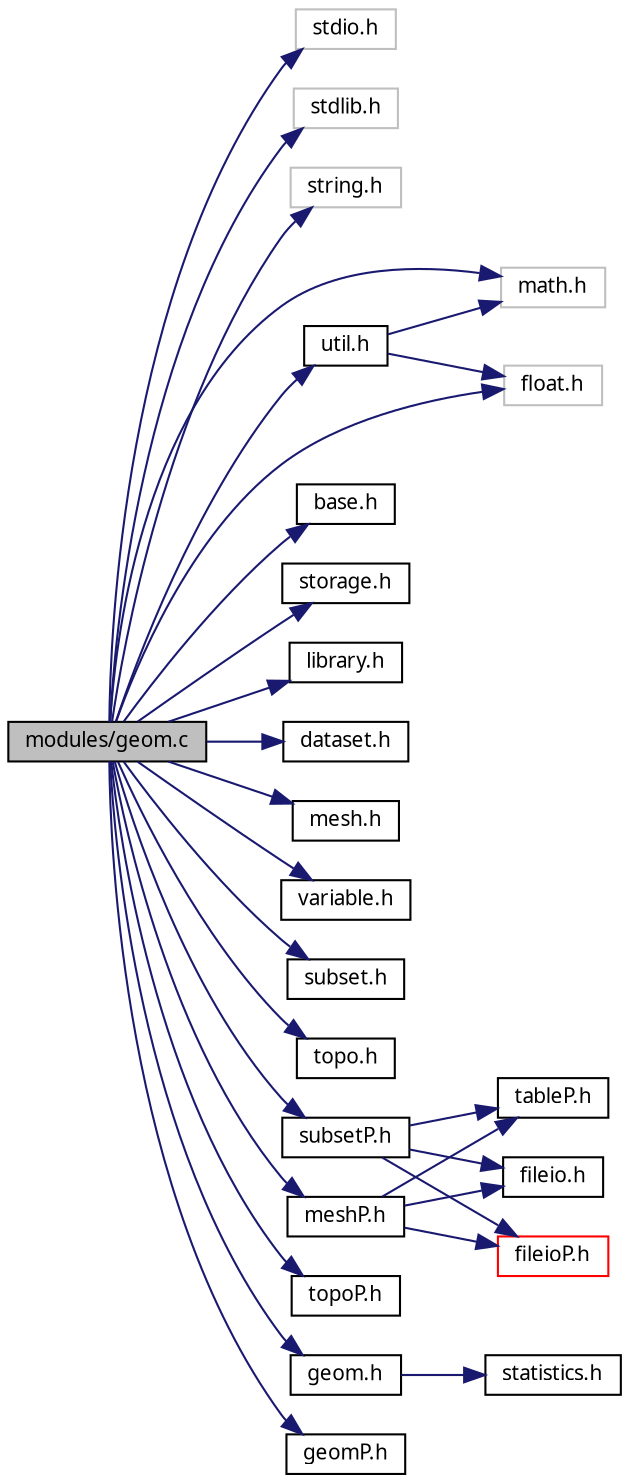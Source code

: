 digraph G
{
  edge [fontname="FreeSans.ttf",fontsize=10,labelfontname="FreeSans.ttf",labelfontsize=10];
  node [fontname="FreeSans.ttf",fontsize=10,shape=record];
  rankdir=LR;
  Node1 [label="modules/geom.c",height=0.2,width=0.4,color="black", fillcolor="grey75", style="filled" fontcolor="black"];
  Node1 -> Node2 [color="midnightblue",fontsize=10,style="solid",fontname="FreeSans.ttf"];
  Node2 [label="stdio.h",height=0.2,width=0.4,color="grey75", fillcolor="white", style="filled"];
  Node1 -> Node3 [color="midnightblue",fontsize=10,style="solid",fontname="FreeSans.ttf"];
  Node3 [label="stdlib.h",height=0.2,width=0.4,color="grey75", fillcolor="white", style="filled"];
  Node1 -> Node4 [color="midnightblue",fontsize=10,style="solid",fontname="FreeSans.ttf"];
  Node4 [label="string.h",height=0.2,width=0.4,color="grey75", fillcolor="white", style="filled"];
  Node1 -> Node5 [color="midnightblue",fontsize=10,style="solid",fontname="FreeSans.ttf"];
  Node5 [label="math.h",height=0.2,width=0.4,color="grey75", fillcolor="white", style="filled"];
  Node1 -> Node6 [color="midnightblue",fontsize=10,style="solid",fontname="FreeSans.ttf"];
  Node6 [label="float.h",height=0.2,width=0.4,color="grey75", fillcolor="white", style="filled"];
  Node1 -> Node7 [color="midnightblue",fontsize=10,style="solid",fontname="FreeSans.ttf"];
  Node7 [label="base.h",height=0.2,width=0.4,color="black", fillcolor="white", style="filled",URL="$base_8h.html"];
  Node1 -> Node8 [color="midnightblue",fontsize=10,style="solid",fontname="FreeSans.ttf"];
  Node8 [label="storage.h",height=0.2,width=0.4,color="black", fillcolor="white", style="filled",URL="$storage_8h.html"];
  Node1 -> Node9 [color="midnightblue",fontsize=10,style="solid",fontname="FreeSans.ttf"];
  Node9 [label="library.h",height=0.2,width=0.4,color="black", fillcolor="white", style="filled",URL="$library_8h.html"];
  Node1 -> Node10 [color="midnightblue",fontsize=10,style="solid",fontname="FreeSans.ttf"];
  Node10 [label="dataset.h",height=0.2,width=0.4,color="black", fillcolor="white", style="filled",URL="$dataset_8h.html"];
  Node1 -> Node11 [color="midnightblue",fontsize=10,style="solid",fontname="FreeSans.ttf"];
  Node11 [label="mesh.h",height=0.2,width=0.4,color="black", fillcolor="white", style="filled",URL="$mesh_8h.html"];
  Node1 -> Node12 [color="midnightblue",fontsize=10,style="solid",fontname="FreeSans.ttf"];
  Node12 [label="variable.h",height=0.2,width=0.4,color="black", fillcolor="white", style="filled",URL="$variable_8h.html"];
  Node1 -> Node13 [color="midnightblue",fontsize=10,style="solid",fontname="FreeSans.ttf"];
  Node13 [label="subset.h",height=0.2,width=0.4,color="black", fillcolor="white", style="filled",URL="$subset_8h.html"];
  Node1 -> Node14 [color="midnightblue",fontsize=10,style="solid",fontname="FreeSans.ttf"];
  Node14 [label="topo.h",height=0.2,width=0.4,color="black", fillcolor="white", style="filled",URL="$topo_8h.html"];
  Node1 -> Node15 [color="midnightblue",fontsize=10,style="solid",fontname="FreeSans.ttf"];
  Node15 [label="util.h",height=0.2,width=0.4,color="black", fillcolor="white", style="filled",URL="$util_8h.html"];
  Node15 -> Node5 [color="midnightblue",fontsize=10,style="solid",fontname="FreeSans.ttf"];
  Node15 -> Node6 [color="midnightblue",fontsize=10,style="solid",fontname="FreeSans.ttf"];
  Node1 -> Node16 [color="midnightblue",fontsize=10,style="solid",fontname="FreeSans.ttf"];
  Node16 [label="meshP.h",height=0.2,width=0.4,color="black", fillcolor="white", style="filled",URL="$meshP_8h.html"];
  Node16 -> Node17 [color="midnightblue",fontsize=10,style="solid",fontname="FreeSans.ttf"];
  Node17 [label="tableP.h",height=0.2,width=0.4,color="black", fillcolor="white", style="filled",URL="$tableP_8h.html"];
  Node16 -> Node18 [color="midnightblue",fontsize=10,style="solid",fontname="FreeSans.ttf"];
  Node18 [label="fileio.h",height=0.2,width=0.4,color="black", fillcolor="white", style="filled",URL="$fileio_8h.html"];
  Node16 -> Node19 [color="midnightblue",fontsize=10,style="solid",fontname="FreeSans.ttf"];
  Node19 [label="fileioP.h",height=0.2,width=0.4,color="red", fillcolor="white", style="filled",URL="$fileioP_8h.html"];
  Node1 -> Node20 [color="midnightblue",fontsize=10,style="solid",fontname="FreeSans.ttf"];
  Node20 [label="subsetP.h",height=0.2,width=0.4,color="black", fillcolor="white", style="filled",URL="$subsetP_8h.html"];
  Node20 -> Node17 [color="midnightblue",fontsize=10,style="solid",fontname="FreeSans.ttf"];
  Node20 -> Node18 [color="midnightblue",fontsize=10,style="solid",fontname="FreeSans.ttf"];
  Node20 -> Node19 [color="midnightblue",fontsize=10,style="solid",fontname="FreeSans.ttf"];
  Node1 -> Node21 [color="midnightblue",fontsize=10,style="solid",fontname="FreeSans.ttf"];
  Node21 [label="topoP.h",height=0.2,width=0.4,color="black", fillcolor="white", style="filled",URL="$topoP_8h.html"];
  Node1 -> Node22 [color="midnightblue",fontsize=10,style="solid",fontname="FreeSans.ttf"];
  Node22 [label="geom.h",height=0.2,width=0.4,color="black", fillcolor="white", style="filled",URL="$geom_8h.html"];
  Node22 -> Node23 [color="midnightblue",fontsize=10,style="solid",fontname="FreeSans.ttf"];
  Node23 [label="statistics.h",height=0.2,width=0.4,color="black", fillcolor="white", style="filled",URL="$statistics_8h.html"];
  Node1 -> Node24 [color="midnightblue",fontsize=10,style="solid",fontname="FreeSans.ttf"];
  Node24 [label="geomP.h",height=0.2,width=0.4,color="black", fillcolor="white", style="filled",URL="$geomP_8h.html"];
}
